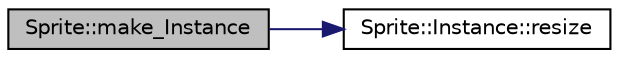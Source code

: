digraph "Sprite::make_Instance"
{
  edge [fontname="Helvetica",fontsize="10",labelfontname="Helvetica",labelfontsize="10"];
  node [fontname="Helvetica",fontsize="10",shape=record];
  rankdir="LR";
  Node4 [label="Sprite::make_Instance",height=0.2,width=0.4,color="black", fillcolor="grey75", style="filled", fontcolor="black"];
  Node4 -> Node5 [color="midnightblue",fontsize="10",style="solid"];
  Node5 [label="Sprite::Instance::resize",height=0.2,width=0.4,color="black", fillcolor="white", style="filled",URL="$namespace_sprite_1_1_instance.html#a67cbda93595d925fc895a2af32de5fe9"];
}
